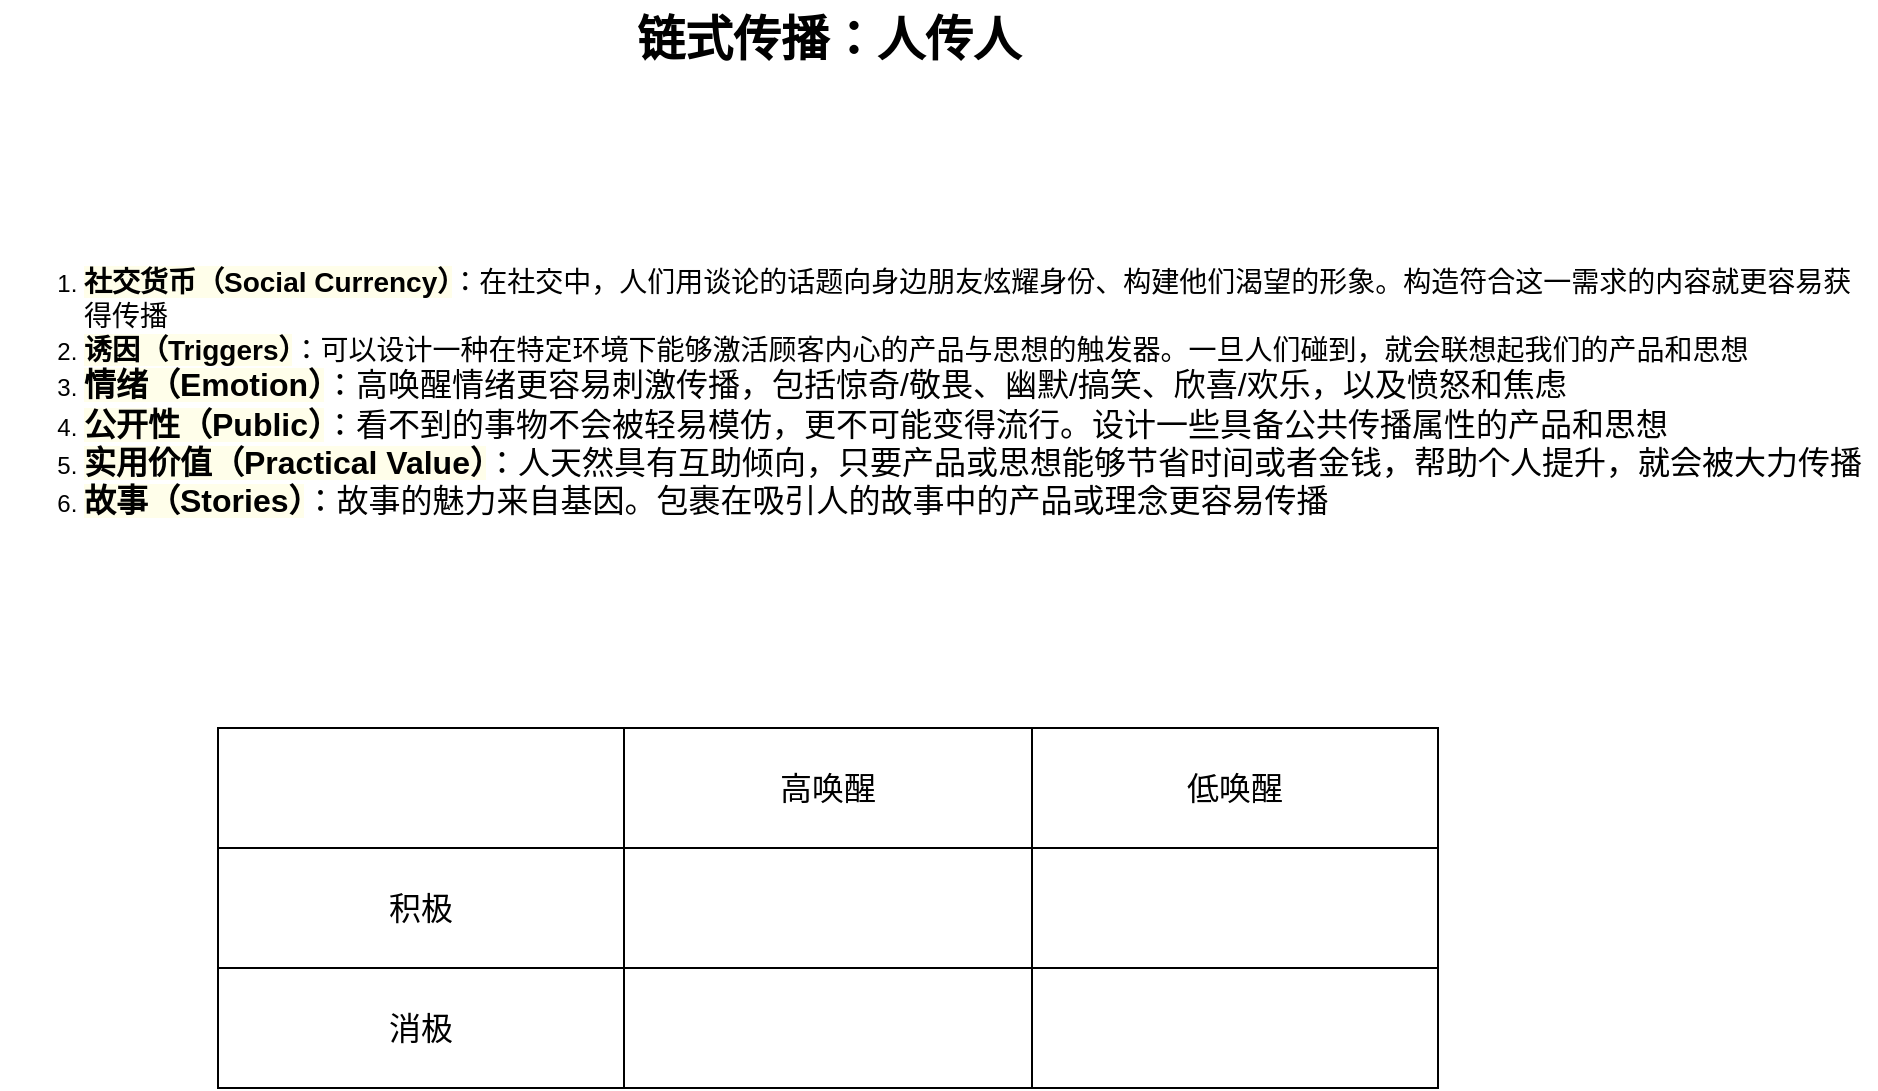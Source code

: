 <mxfile version="24.6.3" type="github">
  <diagram id="6I0OCvxSQrVGMHxT2VVA" name="Page-1">
    <mxGraphModel dx="1434" dy="746" grid="1" gridSize="14" guides="1" tooltips="1" connect="1" arrows="1" fold="1" page="1" pageScale="1" pageWidth="1700" pageHeight="1100" math="0" shadow="0">
      <root>
        <mxCell id="0" />
        <mxCell id="1" parent="0" />
        <mxCell id="bp33T2_yUDZPxfWXAxRo-1" value="" style="shape=table;startSize=0;container=1;collapsible=0;childLayout=tableLayout;fontSize=16;" vertex="1" parent="1">
          <mxGeometry x="277" y="392" width="610" height="180" as="geometry" />
        </mxCell>
        <mxCell id="bp33T2_yUDZPxfWXAxRo-2" value="" style="shape=tableRow;horizontal=0;startSize=0;swimlaneHead=0;swimlaneBody=0;strokeColor=inherit;top=0;left=0;bottom=0;right=0;collapsible=0;dropTarget=0;fillColor=none;points=[[0,0.5],[1,0.5]];portConstraint=eastwest;fontSize=16;" vertex="1" parent="bp33T2_yUDZPxfWXAxRo-1">
          <mxGeometry width="610" height="60" as="geometry" />
        </mxCell>
        <mxCell id="bp33T2_yUDZPxfWXAxRo-3" value="" style="shape=partialRectangle;html=1;whiteSpace=wrap;connectable=0;strokeColor=inherit;overflow=hidden;fillColor=none;top=0;left=0;bottom=0;right=0;pointerEvents=1;fontSize=16;" vertex="1" parent="bp33T2_yUDZPxfWXAxRo-2">
          <mxGeometry width="203" height="60" as="geometry">
            <mxRectangle width="203" height="60" as="alternateBounds" />
          </mxGeometry>
        </mxCell>
        <mxCell id="bp33T2_yUDZPxfWXAxRo-4" value="高唤醒" style="shape=partialRectangle;html=1;whiteSpace=wrap;connectable=0;strokeColor=inherit;overflow=hidden;fillColor=none;top=0;left=0;bottom=0;right=0;pointerEvents=1;fontSize=16;" vertex="1" parent="bp33T2_yUDZPxfWXAxRo-2">
          <mxGeometry x="203" width="204" height="60" as="geometry">
            <mxRectangle width="204" height="60" as="alternateBounds" />
          </mxGeometry>
        </mxCell>
        <mxCell id="bp33T2_yUDZPxfWXAxRo-5" value="低唤醒" style="shape=partialRectangle;html=1;whiteSpace=wrap;connectable=0;strokeColor=inherit;overflow=hidden;fillColor=none;top=0;left=0;bottom=0;right=0;pointerEvents=1;fontSize=16;" vertex="1" parent="bp33T2_yUDZPxfWXAxRo-2">
          <mxGeometry x="407" width="203" height="60" as="geometry">
            <mxRectangle width="203" height="60" as="alternateBounds" />
          </mxGeometry>
        </mxCell>
        <mxCell id="bp33T2_yUDZPxfWXAxRo-6" value="" style="shape=tableRow;horizontal=0;startSize=0;swimlaneHead=0;swimlaneBody=0;strokeColor=inherit;top=0;left=0;bottom=0;right=0;collapsible=0;dropTarget=0;fillColor=none;points=[[0,0.5],[1,0.5]];portConstraint=eastwest;fontSize=16;" vertex="1" parent="bp33T2_yUDZPxfWXAxRo-1">
          <mxGeometry y="60" width="610" height="60" as="geometry" />
        </mxCell>
        <mxCell id="bp33T2_yUDZPxfWXAxRo-7" value="积极" style="shape=partialRectangle;html=1;whiteSpace=wrap;connectable=0;strokeColor=inherit;overflow=hidden;fillColor=none;top=0;left=0;bottom=0;right=0;pointerEvents=1;fontSize=16;" vertex="1" parent="bp33T2_yUDZPxfWXAxRo-6">
          <mxGeometry width="203" height="60" as="geometry">
            <mxRectangle width="203" height="60" as="alternateBounds" />
          </mxGeometry>
        </mxCell>
        <mxCell id="bp33T2_yUDZPxfWXAxRo-8" value="" style="shape=partialRectangle;html=1;whiteSpace=wrap;connectable=0;strokeColor=inherit;overflow=hidden;fillColor=none;top=0;left=0;bottom=0;right=0;pointerEvents=1;fontSize=16;" vertex="1" parent="bp33T2_yUDZPxfWXAxRo-6">
          <mxGeometry x="203" width="204" height="60" as="geometry">
            <mxRectangle width="204" height="60" as="alternateBounds" />
          </mxGeometry>
        </mxCell>
        <mxCell id="bp33T2_yUDZPxfWXAxRo-9" value="" style="shape=partialRectangle;html=1;whiteSpace=wrap;connectable=0;strokeColor=inherit;overflow=hidden;fillColor=none;top=0;left=0;bottom=0;right=0;pointerEvents=1;fontSize=16;" vertex="1" parent="bp33T2_yUDZPxfWXAxRo-6">
          <mxGeometry x="407" width="203" height="60" as="geometry">
            <mxRectangle width="203" height="60" as="alternateBounds" />
          </mxGeometry>
        </mxCell>
        <mxCell id="bp33T2_yUDZPxfWXAxRo-10" value="" style="shape=tableRow;horizontal=0;startSize=0;swimlaneHead=0;swimlaneBody=0;strokeColor=inherit;top=0;left=0;bottom=0;right=0;collapsible=0;dropTarget=0;fillColor=none;points=[[0,0.5],[1,0.5]];portConstraint=eastwest;fontSize=16;" vertex="1" parent="bp33T2_yUDZPxfWXAxRo-1">
          <mxGeometry y="120" width="610" height="60" as="geometry" />
        </mxCell>
        <mxCell id="bp33T2_yUDZPxfWXAxRo-11" value="消极" style="shape=partialRectangle;html=1;whiteSpace=wrap;connectable=0;strokeColor=inherit;overflow=hidden;fillColor=none;top=0;left=0;bottom=0;right=0;pointerEvents=1;fontSize=16;" vertex="1" parent="bp33T2_yUDZPxfWXAxRo-10">
          <mxGeometry width="203" height="60" as="geometry">
            <mxRectangle width="203" height="60" as="alternateBounds" />
          </mxGeometry>
        </mxCell>
        <mxCell id="bp33T2_yUDZPxfWXAxRo-12" value="" style="shape=partialRectangle;html=1;whiteSpace=wrap;connectable=0;strokeColor=inherit;overflow=hidden;fillColor=none;top=0;left=0;bottom=0;right=0;pointerEvents=1;fontSize=16;" vertex="1" parent="bp33T2_yUDZPxfWXAxRo-10">
          <mxGeometry x="203" width="204" height="60" as="geometry">
            <mxRectangle width="204" height="60" as="alternateBounds" />
          </mxGeometry>
        </mxCell>
        <mxCell id="bp33T2_yUDZPxfWXAxRo-13" value="" style="shape=partialRectangle;html=1;whiteSpace=wrap;connectable=0;strokeColor=inherit;overflow=hidden;fillColor=none;top=0;left=0;bottom=0;right=0;pointerEvents=1;fontSize=16;" vertex="1" parent="bp33T2_yUDZPxfWXAxRo-10">
          <mxGeometry x="407" width="203" height="60" as="geometry">
            <mxRectangle width="203" height="60" as="alternateBounds" />
          </mxGeometry>
        </mxCell>
        <mxCell id="bp33T2_yUDZPxfWXAxRo-14" value="链式传播：人传人" style="text;strokeColor=none;fillColor=none;html=1;fontSize=24;fontStyle=1;verticalAlign=middle;align=center;" vertex="1" parent="1">
          <mxGeometry x="532" y="28" width="100" height="40" as="geometry" />
        </mxCell>
        <mxCell id="bp33T2_yUDZPxfWXAxRo-15" value="&lt;ol&gt;&lt;li style=&quot;box-sizing: border-box;&quot;&gt;&lt;font style=&quot;font-size: 14px;&quot;&gt;&lt;span style=&quot;box-sizing: border-box; font-weight: bolder; background-color: rgba(255, 254, 213, 0.5);&quot;&gt;社交货币（Social Currency）&lt;/span&gt;：在社交中，人们用谈论的话题向身边朋友炫耀身份、构建他们渴望的形象。构造符合这一需求的内容就更容易获得传播&lt;/font&gt;&lt;/li&gt;&lt;li style=&quot;box-sizing: border-box;&quot;&gt;&lt;font style=&quot;font-size: 14px;&quot;&gt;&lt;span style=&quot;box-sizing: border-box; font-weight: bolder; background-color: rgba(255, 254, 213, 0.5);&quot;&gt;诱因（Triggers）&lt;/span&gt;：可以设计一种在特定环境下能够激活顾客内心的产品与思想的触发器。一旦人们碰到，就会联想起我们的产品和思想&lt;/font&gt;&lt;/li&gt;&lt;li style=&quot;box-sizing: border-box;&quot;&gt;&lt;font size=&quot;3&quot;&gt;&lt;span style=&quot;box-sizing: border-box; font-weight: bolder; background-color: rgba(255, 254, 213, 0.5);&quot;&gt;情绪（Emotion）&lt;/span&gt;：高唤醒情绪更容易刺激传播，包括惊奇/敬畏、幽默/搞笑、欣喜/欢乐，以及愤怒和焦虑&lt;/font&gt;&lt;/li&gt;&lt;li style=&quot;box-sizing: border-box;&quot;&gt;&lt;font size=&quot;3&quot;&gt;&lt;span style=&quot;box-sizing: border-box; font-weight: bolder; background-color: rgba(255, 254, 213, 0.5);&quot;&gt;公开性（Public）&lt;/span&gt;：看不到的事物不会被轻易模仿，更不可能变得流行。设计一些具备公共传播属性的产品和思想&lt;/font&gt;&lt;/li&gt;&lt;li style=&quot;box-sizing: border-box;&quot;&gt;&lt;font size=&quot;3&quot;&gt;&lt;span style=&quot;box-sizing: border-box; font-weight: bolder; background-color: rgba(255, 254, 213, 0.5);&quot;&gt;实用价值（Practical Value）&lt;/span&gt;：人天然具有互助倾向，只要产品或思想能够节省时间或者金钱，帮助个人提升，就会被大力传播&lt;/font&gt;&lt;/li&gt;&lt;li style=&quot;box-sizing: border-box;&quot;&gt;&lt;font size=&quot;3&quot;&gt;&lt;span style=&quot;box-sizing: border-box; font-weight: bolder; background-color: rgba(255, 254, 213, 0.5);&quot;&gt;故事（Stories）&lt;/span&gt;：故事的魅力来自基因。包裹在吸引人的故事中的产品或理念更容易传播&lt;/font&gt;&lt;/li&gt;&lt;/ol&gt;" style="text;strokeColor=none;fillColor=none;html=1;whiteSpace=wrap;verticalAlign=middle;overflow=hidden;" vertex="1" parent="1">
          <mxGeometry x="168" y="112" width="938" height="224" as="geometry" />
        </mxCell>
      </root>
    </mxGraphModel>
  </diagram>
</mxfile>
